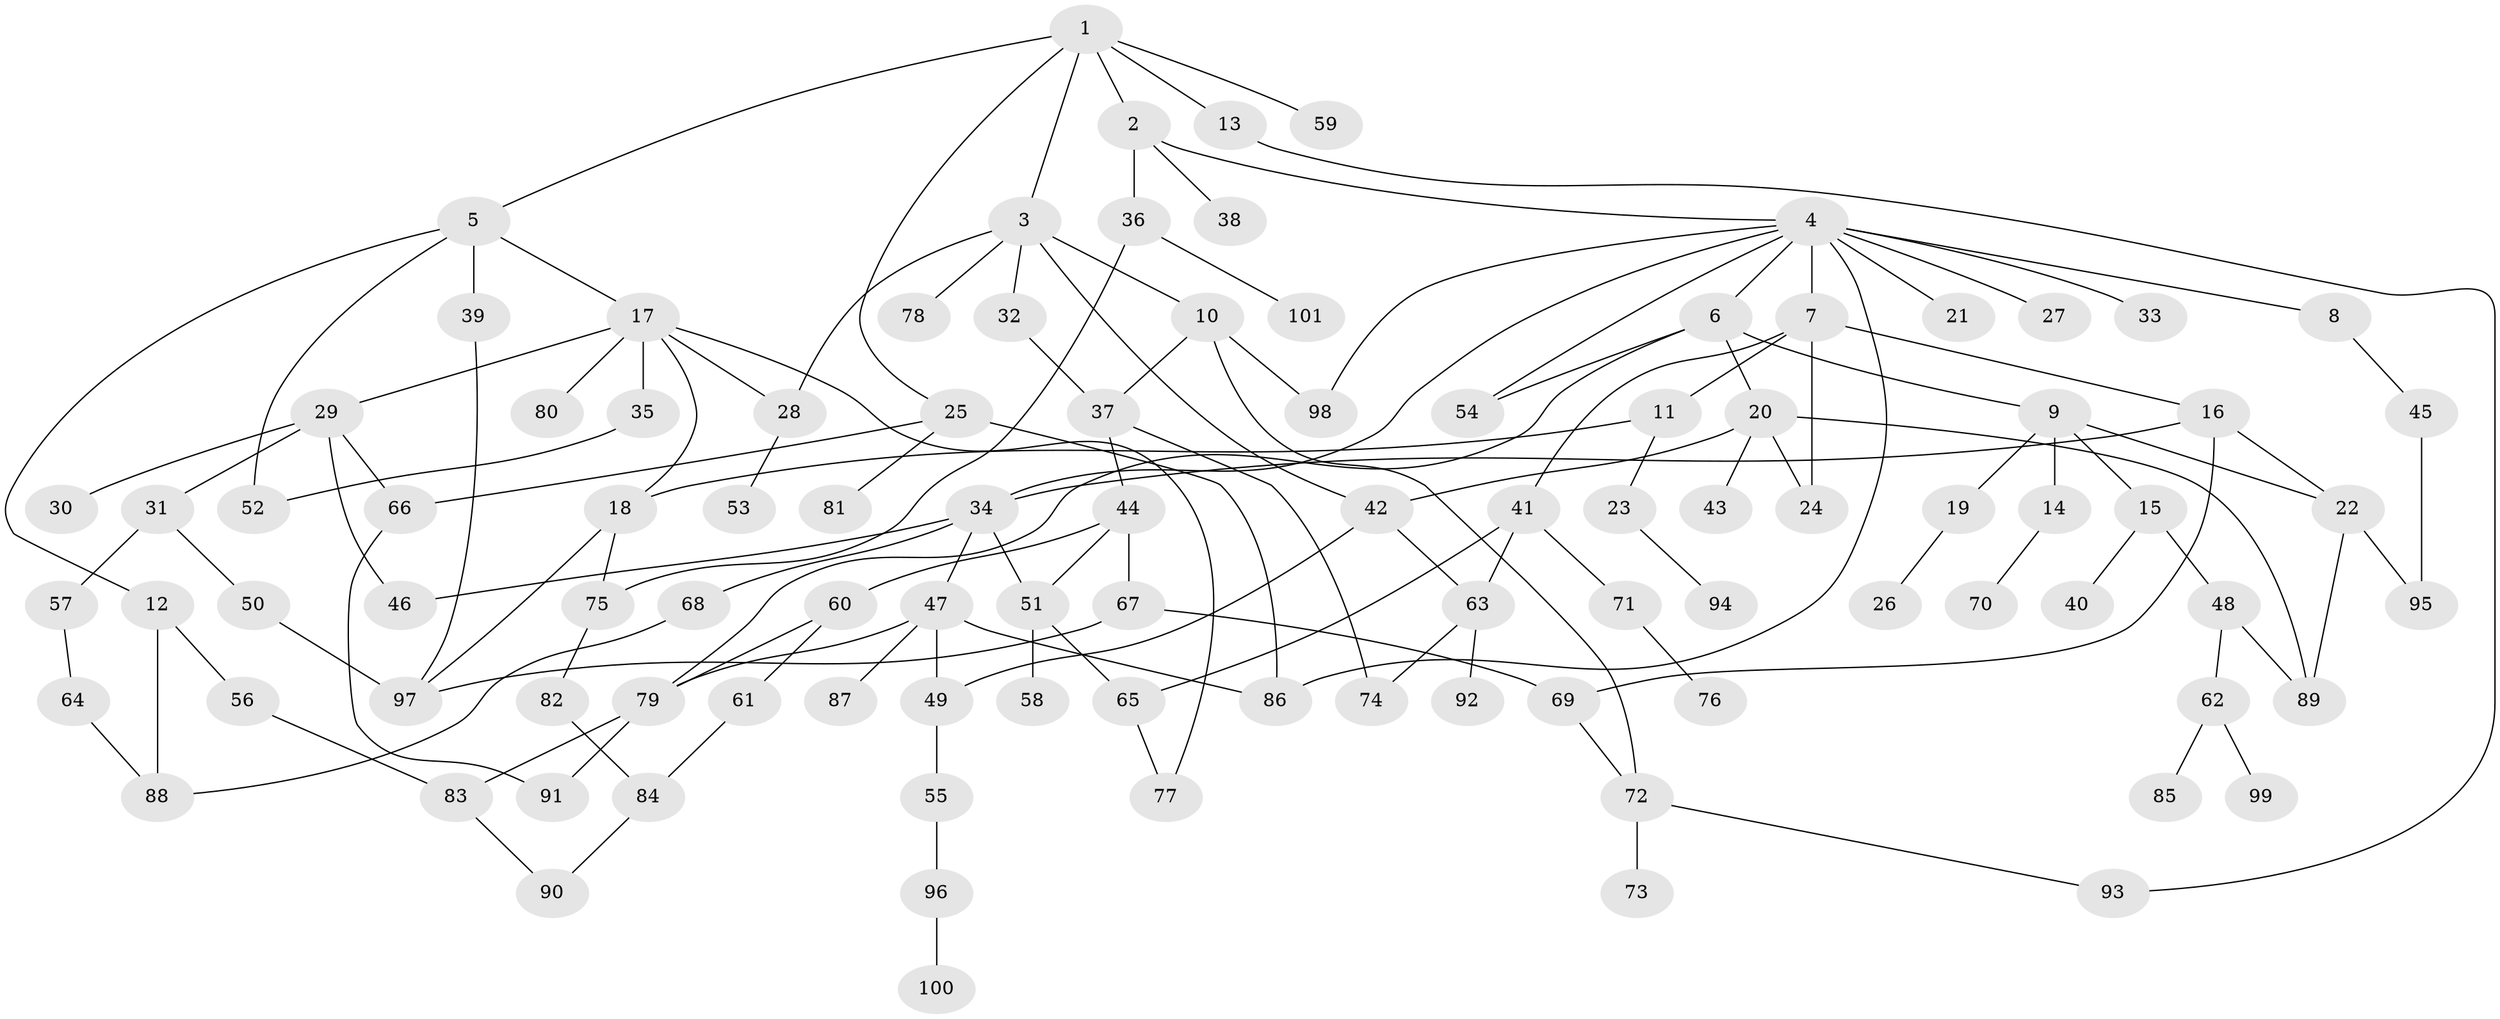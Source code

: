 // coarse degree distribution, {5: 0.07575757575757576, 3: 0.13636363636363635, 7: 0.045454545454545456, 12: 0.015151515151515152, 8: 0.015151515151515152, 2: 0.21212121212121213, 4: 0.13636363636363635, 1: 0.2878787878787879, 6: 0.07575757575757576}
// Generated by graph-tools (version 1.1) at 2025/51/02/27/25 19:51:41]
// undirected, 101 vertices, 138 edges
graph export_dot {
graph [start="1"]
  node [color=gray90,style=filled];
  1;
  2;
  3;
  4;
  5;
  6;
  7;
  8;
  9;
  10;
  11;
  12;
  13;
  14;
  15;
  16;
  17;
  18;
  19;
  20;
  21;
  22;
  23;
  24;
  25;
  26;
  27;
  28;
  29;
  30;
  31;
  32;
  33;
  34;
  35;
  36;
  37;
  38;
  39;
  40;
  41;
  42;
  43;
  44;
  45;
  46;
  47;
  48;
  49;
  50;
  51;
  52;
  53;
  54;
  55;
  56;
  57;
  58;
  59;
  60;
  61;
  62;
  63;
  64;
  65;
  66;
  67;
  68;
  69;
  70;
  71;
  72;
  73;
  74;
  75;
  76;
  77;
  78;
  79;
  80;
  81;
  82;
  83;
  84;
  85;
  86;
  87;
  88;
  89;
  90;
  91;
  92;
  93;
  94;
  95;
  96;
  97;
  98;
  99;
  100;
  101;
  1 -- 2;
  1 -- 3;
  1 -- 5;
  1 -- 13;
  1 -- 25;
  1 -- 59;
  2 -- 4;
  2 -- 36;
  2 -- 38;
  3 -- 10;
  3 -- 28;
  3 -- 32;
  3 -- 78;
  3 -- 42;
  4 -- 6;
  4 -- 7;
  4 -- 8;
  4 -- 21;
  4 -- 27;
  4 -- 33;
  4 -- 54;
  4 -- 34;
  4 -- 86;
  4 -- 98;
  5 -- 12;
  5 -- 17;
  5 -- 39;
  5 -- 52;
  6 -- 9;
  6 -- 20;
  6 -- 79;
  6 -- 54;
  7 -- 11;
  7 -- 16;
  7 -- 24;
  7 -- 41;
  8 -- 45;
  9 -- 14;
  9 -- 15;
  9 -- 19;
  9 -- 22;
  10 -- 37;
  10 -- 98;
  10 -- 72;
  11 -- 18;
  11 -- 23;
  12 -- 56;
  12 -- 88;
  13 -- 93;
  14 -- 70;
  15 -- 40;
  15 -- 48;
  16 -- 34;
  16 -- 22;
  16 -- 69;
  17 -- 29;
  17 -- 35;
  17 -- 77;
  17 -- 80;
  17 -- 28;
  17 -- 18;
  18 -- 75;
  18 -- 97;
  19 -- 26;
  20 -- 42;
  20 -- 43;
  20 -- 89;
  20 -- 24;
  22 -- 89;
  22 -- 95;
  23 -- 94;
  25 -- 81;
  25 -- 86;
  25 -- 66;
  28 -- 53;
  29 -- 30;
  29 -- 31;
  29 -- 66;
  29 -- 46;
  31 -- 50;
  31 -- 57;
  32 -- 37;
  34 -- 46;
  34 -- 47;
  34 -- 51;
  34 -- 68;
  35 -- 52;
  36 -- 101;
  36 -- 75;
  37 -- 44;
  37 -- 74;
  39 -- 97;
  41 -- 63;
  41 -- 71;
  41 -- 65;
  42 -- 63;
  42 -- 49;
  44 -- 60;
  44 -- 67;
  44 -- 51;
  45 -- 95;
  47 -- 49;
  47 -- 87;
  47 -- 86;
  47 -- 79;
  48 -- 62;
  48 -- 89;
  49 -- 55;
  50 -- 97;
  51 -- 58;
  51 -- 65;
  55 -- 96;
  56 -- 83;
  57 -- 64;
  60 -- 61;
  60 -- 79;
  61 -- 84;
  62 -- 85;
  62 -- 99;
  63 -- 92;
  63 -- 74;
  64 -- 88;
  65 -- 77;
  66 -- 91;
  67 -- 69;
  67 -- 97;
  68 -- 88;
  69 -- 72;
  71 -- 76;
  72 -- 73;
  72 -- 93;
  75 -- 82;
  79 -- 83;
  79 -- 91;
  82 -- 84;
  83 -- 90;
  84 -- 90;
  96 -- 100;
}
